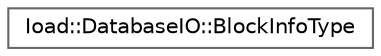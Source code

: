 digraph "Graphical Class Hierarchy"
{
 // INTERACTIVE_SVG=YES
 // LATEX_PDF_SIZE
  bgcolor="transparent";
  edge [fontname=Helvetica,fontsize=10,labelfontname=Helvetica,labelfontsize=10];
  node [fontname=Helvetica,fontsize=10,shape=box,height=0.2,width=0.4];
  rankdir="LR";
  Node0 [id="Node000000",label="Ioad::DatabaseIO::BlockInfoType",height=0.2,width=0.4,color="grey40", fillcolor="white", style="filled",URL="$structIoad_1_1DatabaseIO_1_1BlockInfoType.html",tooltip=" "];
}
